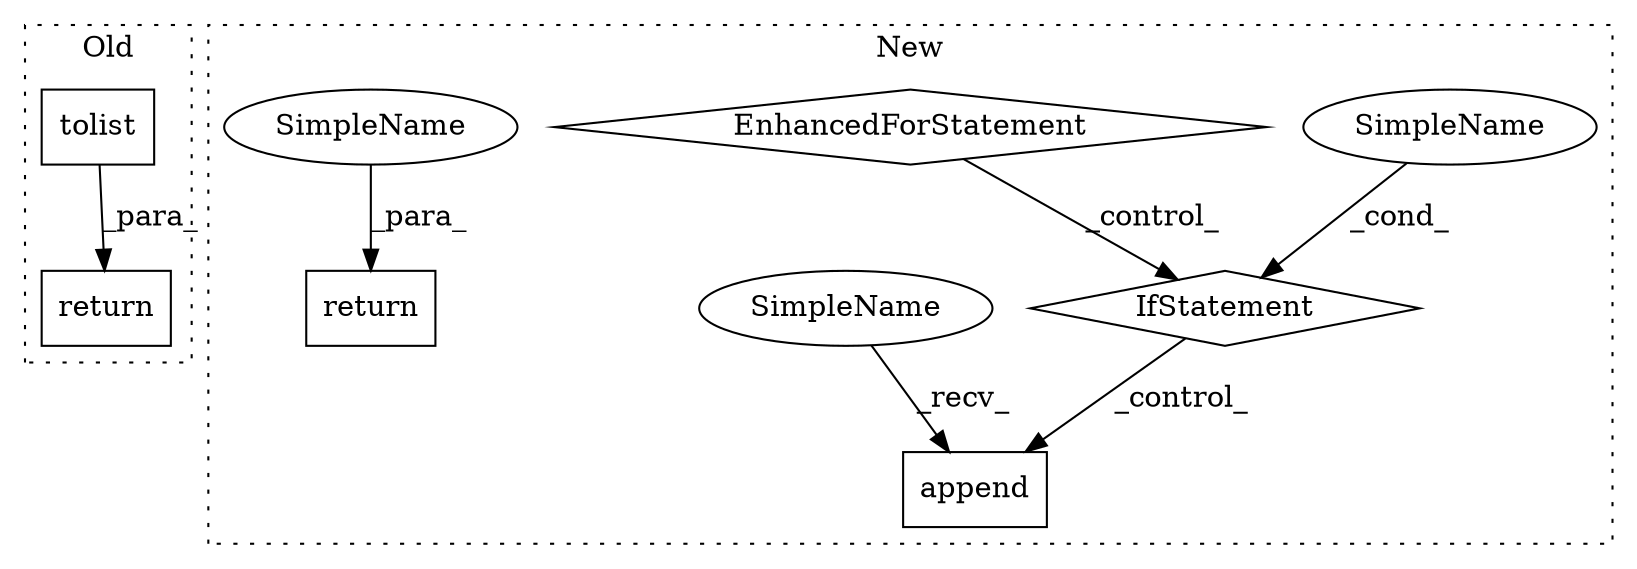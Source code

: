 digraph G {
subgraph cluster0 {
1 [label="tolist" a="32" s="1175" l="8" shape="box"];
6 [label="return" a="41" s="1149" l="7" shape="box"];
label = "Old";
style="dotted";
}
subgraph cluster1 {
2 [label="append" a="32" s="1704,1722" l="7,1" shape="box"];
3 [label="IfStatement" a="25" s="1545,1559" l="4,2" shape="diamond"];
4 [label="return" a="41" s="1743" l="7" shape="box"];
5 [label="EnhancedForStatement" a="70" s="1271,1433" l="121,2" shape="diamond"];
7 [label="SimpleName" a="42" s="1750" l="10" shape="ellipse"];
8 [label="SimpleName" a="42" s="1693" l="10" shape="ellipse"];
9 [label="SimpleName" a="42" s="1549" l="10" shape="ellipse"];
label = "New";
style="dotted";
}
1 -> 6 [label="_para_"];
3 -> 2 [label="_control_"];
5 -> 3 [label="_control_"];
7 -> 4 [label="_para_"];
8 -> 2 [label="_recv_"];
9 -> 3 [label="_cond_"];
}